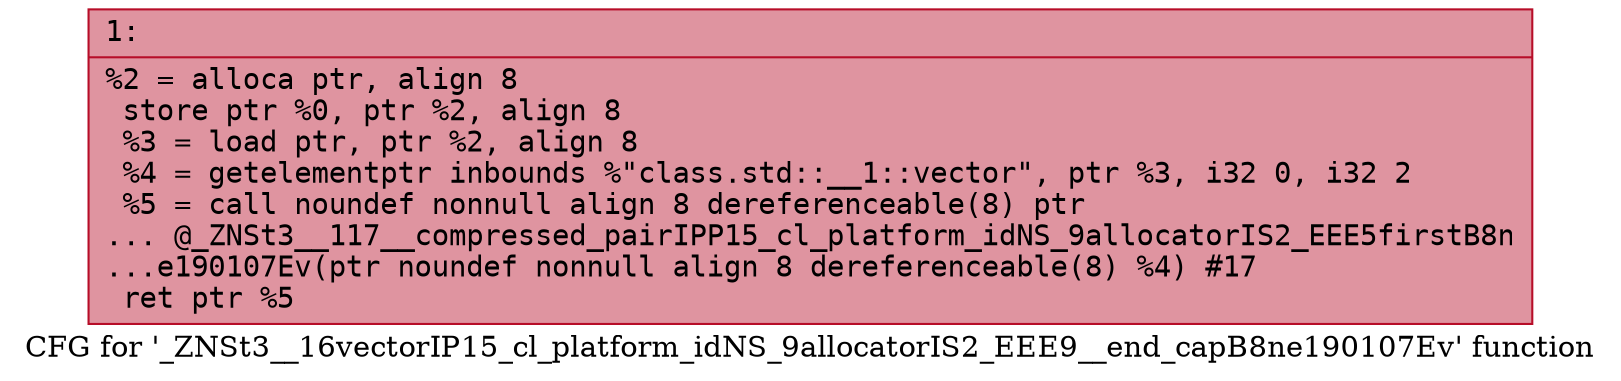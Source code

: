 digraph "CFG for '_ZNSt3__16vectorIP15_cl_platform_idNS_9allocatorIS2_EEE9__end_capB8ne190107Ev' function" {
	label="CFG for '_ZNSt3__16vectorIP15_cl_platform_idNS_9allocatorIS2_EEE9__end_capB8ne190107Ev' function";

	Node0x6000006341e0 [shape=record,color="#b70d28ff", style=filled, fillcolor="#b70d2870" fontname="Courier",label="{1:\l|  %2 = alloca ptr, align 8\l  store ptr %0, ptr %2, align 8\l  %3 = load ptr, ptr %2, align 8\l  %4 = getelementptr inbounds %\"class.std::__1::vector\", ptr %3, i32 0, i32 2\l  %5 = call noundef nonnull align 8 dereferenceable(8) ptr\l... @_ZNSt3__117__compressed_pairIPP15_cl_platform_idNS_9allocatorIS2_EEE5firstB8n\l...e190107Ev(ptr noundef nonnull align 8 dereferenceable(8) %4) #17\l  ret ptr %5\l}"];
}
